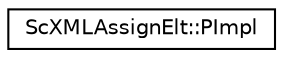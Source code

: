 digraph "Graphical Class Hierarchy"
{
 // LATEX_PDF_SIZE
  edge [fontname="Helvetica",fontsize="10",labelfontname="Helvetica",labelfontsize="10"];
  node [fontname="Helvetica",fontsize="10",shape=record];
  rankdir="LR";
  Node0 [label="ScXMLAssignElt::PImpl",height=0.2,width=0.4,color="black", fillcolor="white", style="filled",URL="$classScXMLAssignElt_1_1PImpl.html",tooltip=" "];
}

